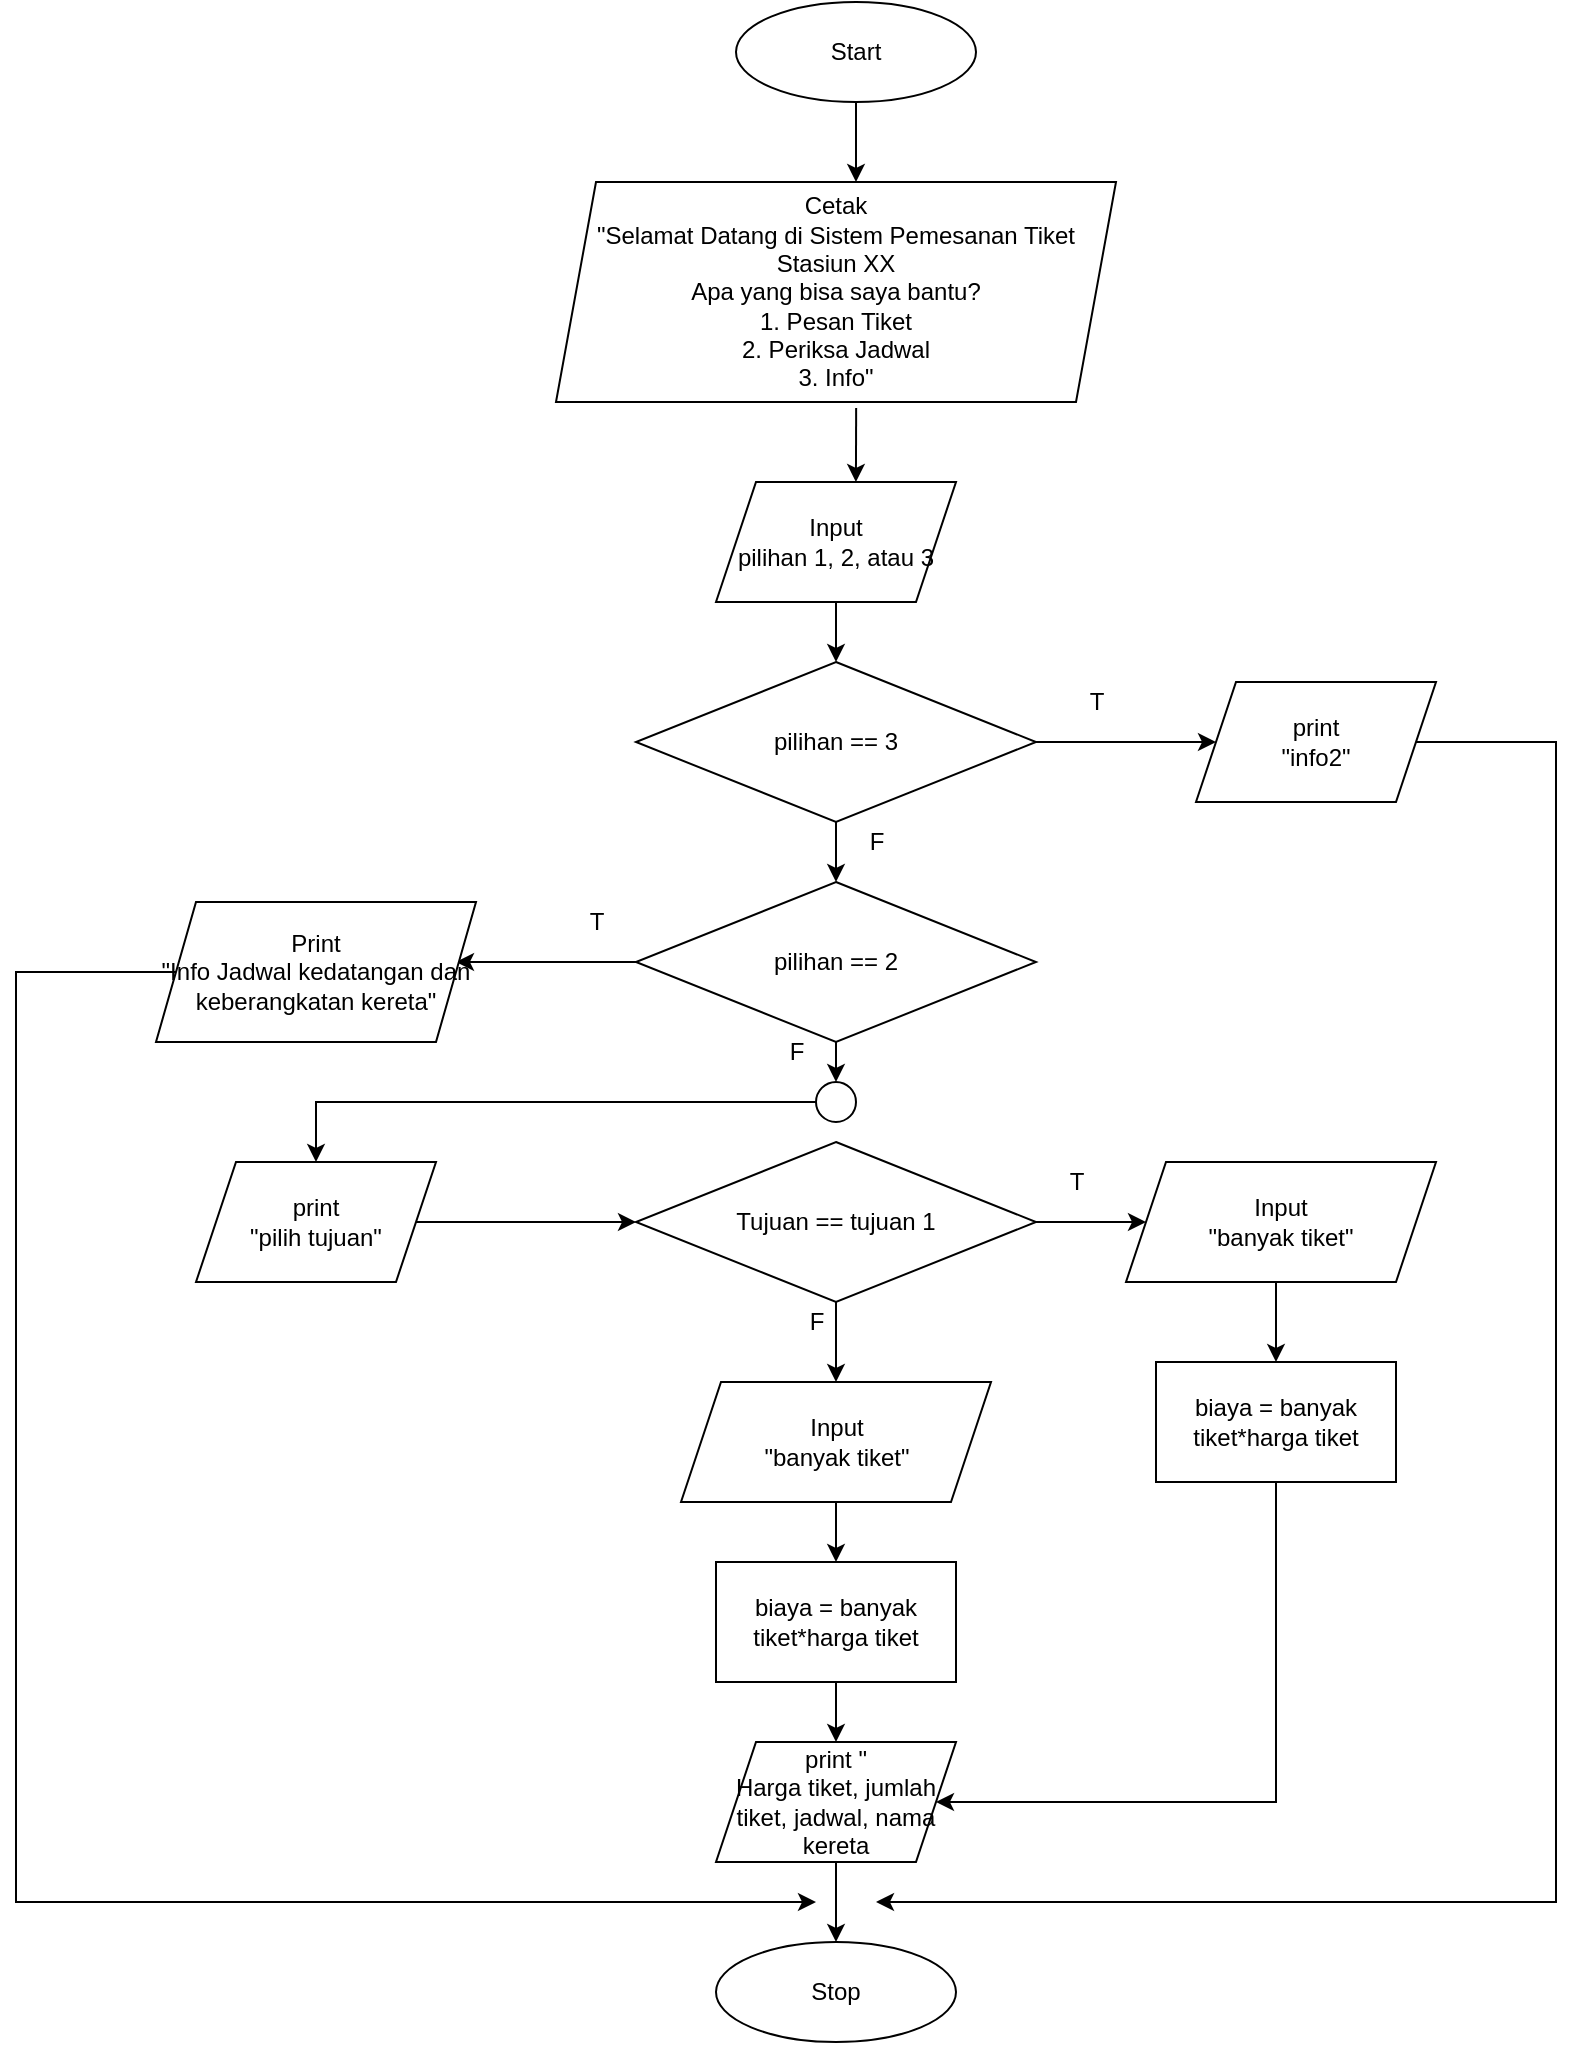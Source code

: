 <mxfile version="20.7.4" type="device"><diagram id="DPjnj-BSzT9DYX3zhP9a" name="Page-1"><mxGraphModel dx="880" dy="484" grid="1" gridSize="10" guides="1" tooltips="1" connect="1" arrows="1" fold="1" page="1" pageScale="1" pageWidth="850" pageHeight="1100" math="0" shadow="0"><root><mxCell id="0"/><mxCell id="1" parent="0"/><mxCell id="_EgawYzlRAURcA7_tV81-2" value="Start" style="ellipse;whiteSpace=wrap;html=1;" vertex="1" parent="1"><mxGeometry x="410" y="30" width="120" height="50" as="geometry"/></mxCell><mxCell id="_EgawYzlRAURcA7_tV81-4" value="" style="endArrow=classic;html=1;rounded=0;exitX=0.5;exitY=1;exitDx=0;exitDy=0;" edge="1" parent="1" source="_EgawYzlRAURcA7_tV81-2"><mxGeometry width="50" height="50" relative="1" as="geometry"><mxPoint x="310" y="180" as="sourcePoint"/><mxPoint x="470" y="120" as="targetPoint"/><Array as="points"><mxPoint x="470" y="100"/></Array></mxGeometry></mxCell><mxCell id="_EgawYzlRAURcA7_tV81-5" value="Cetak&lt;br&gt;&quot;Selamat Datang di Sistem Pemesanan Tiket Stasiun XX&lt;br&gt;Apa yang bisa saya bantu?&lt;br style=&quot;border-color: var(--border-color);&quot;&gt;1. Pesan Tiket&lt;br style=&quot;border-color: var(--border-color);&quot;&gt;2. Periksa Jadwal&lt;br style=&quot;border-color: var(--border-color);&quot;&gt;3. Info&quot;" style="shape=parallelogram;perimeter=parallelogramPerimeter;whiteSpace=wrap;html=1;fixedSize=1;" vertex="1" parent="1"><mxGeometry x="320" y="120" width="280" height="110" as="geometry"/></mxCell><mxCell id="_EgawYzlRAURcA7_tV81-11" value="Input&lt;br&gt;pilihan 1, 2, atau 3" style="shape=parallelogram;perimeter=parallelogramPerimeter;whiteSpace=wrap;html=1;fixedSize=1;" vertex="1" parent="1"><mxGeometry x="400" y="270" width="120" height="60" as="geometry"/></mxCell><mxCell id="_EgawYzlRAURcA7_tV81-12" value="" style="endArrow=classic;html=1;rounded=0;exitX=0.536;exitY=1.027;exitDx=0;exitDy=0;exitPerimeter=0;entryX=0.583;entryY=0;entryDx=0;entryDy=0;entryPerimeter=0;" edge="1" parent="1" source="_EgawYzlRAURcA7_tV81-5" target="_EgawYzlRAURcA7_tV81-11"><mxGeometry width="50" height="50" relative="1" as="geometry"><mxPoint x="400" y="290" as="sourcePoint"/><mxPoint x="350" y="420" as="targetPoint"/><Array as="points"/></mxGeometry></mxCell><mxCell id="_EgawYzlRAURcA7_tV81-13" value="pilihan == 3" style="rhombus;whiteSpace=wrap;html=1;" vertex="1" parent="1"><mxGeometry x="360" y="360" width="200" height="80" as="geometry"/></mxCell><mxCell id="_EgawYzlRAURcA7_tV81-14" value="print&lt;br&gt;&quot;info2&quot;" style="shape=parallelogram;perimeter=parallelogramPerimeter;whiteSpace=wrap;html=1;fixedSize=1;" vertex="1" parent="1"><mxGeometry x="640" y="370" width="120" height="60" as="geometry"/></mxCell><mxCell id="_EgawYzlRAURcA7_tV81-15" value="" style="endArrow=classic;html=1;rounded=0;exitX=1;exitY=0.5;exitDx=0;exitDy=0;entryX=0;entryY=0.5;entryDx=0;entryDy=0;" edge="1" parent="1" source="_EgawYzlRAURcA7_tV81-13" target="_EgawYzlRAURcA7_tV81-14"><mxGeometry width="50" height="50" relative="1" as="geometry"><mxPoint x="400" y="320" as="sourcePoint"/><mxPoint x="450" y="270" as="targetPoint"/><Array as="points"><mxPoint x="600" y="400"/></Array></mxGeometry></mxCell><mxCell id="_EgawYzlRAURcA7_tV81-16" value="pilihan == 2" style="rhombus;whiteSpace=wrap;html=1;" vertex="1" parent="1"><mxGeometry x="360" y="470" width="200" height="80" as="geometry"/></mxCell><mxCell id="_EgawYzlRAURcA7_tV81-17" value="" style="endArrow=classic;html=1;rounded=0;exitX=0.5;exitY=1;exitDx=0;exitDy=0;entryX=0.5;entryY=0;entryDx=0;entryDy=0;" edge="1" parent="1" source="_EgawYzlRAURcA7_tV81-13" target="_EgawYzlRAURcA7_tV81-16"><mxGeometry width="50" height="50" relative="1" as="geometry"><mxPoint x="400" y="360" as="sourcePoint"/><mxPoint x="250" y="490" as="targetPoint"/></mxGeometry></mxCell><mxCell id="_EgawYzlRAURcA7_tV81-18" value="" style="endArrow=classic;html=1;rounded=0;exitX=0;exitY=0.5;exitDx=0;exitDy=0;" edge="1" parent="1" source="_EgawYzlRAURcA7_tV81-16"><mxGeometry width="50" height="50" relative="1" as="geometry"><mxPoint x="400" y="500" as="sourcePoint"/><mxPoint x="270" y="510" as="targetPoint"/><Array as="points"><mxPoint x="330" y="510"/></Array></mxGeometry></mxCell><mxCell id="_EgawYzlRAURcA7_tV81-19" value="T" style="text;html=1;align=center;verticalAlign=middle;resizable=0;points=[];autosize=1;strokeColor=none;fillColor=none;" vertex="1" parent="1"><mxGeometry x="575" y="365" width="30" height="30" as="geometry"/></mxCell><mxCell id="_EgawYzlRAURcA7_tV81-20" value="F" style="text;html=1;align=center;verticalAlign=middle;resizable=0;points=[];autosize=1;strokeColor=none;fillColor=none;" vertex="1" parent="1"><mxGeometry x="465" y="435" width="30" height="30" as="geometry"/></mxCell><mxCell id="_EgawYzlRAURcA7_tV81-21" value="Print&lt;br&gt;&quot;Info Jadwal kedatangan dan keberangkatan kereta&quot;" style="shape=parallelogram;perimeter=parallelogramPerimeter;whiteSpace=wrap;html=1;fixedSize=1;" vertex="1" parent="1"><mxGeometry x="120" y="480" width="160" height="70" as="geometry"/></mxCell><mxCell id="_EgawYzlRAURcA7_tV81-22" value="" style="endArrow=classic;html=1;rounded=0;exitX=0.5;exitY=1;exitDx=0;exitDy=0;" edge="1" parent="1" source="_EgawYzlRAURcA7_tV81-16"><mxGeometry width="50" height="50" relative="1" as="geometry"><mxPoint x="400" y="480" as="sourcePoint"/><mxPoint x="460" y="570" as="targetPoint"/></mxGeometry></mxCell><mxCell id="_EgawYzlRAURcA7_tV81-23" value="T" style="text;html=1;align=center;verticalAlign=middle;resizable=0;points=[];autosize=1;strokeColor=none;fillColor=none;" vertex="1" parent="1"><mxGeometry x="325" y="475" width="30" height="30" as="geometry"/></mxCell><mxCell id="_EgawYzlRAURcA7_tV81-24" value="F" style="text;html=1;align=center;verticalAlign=middle;resizable=0;points=[];autosize=1;strokeColor=none;fillColor=none;" vertex="1" parent="1"><mxGeometry x="425" y="540" width="30" height="30" as="geometry"/></mxCell><mxCell id="_EgawYzlRAURcA7_tV81-28" value="" style="endArrow=classic;html=1;rounded=0;exitX=0.5;exitY=1;exitDx=0;exitDy=0;entryX=0.5;entryY=0;entryDx=0;entryDy=0;" edge="1" parent="1" source="_EgawYzlRAURcA7_tV81-11" target="_EgawYzlRAURcA7_tV81-13"><mxGeometry width="50" height="50" relative="1" as="geometry"><mxPoint x="400" y="450" as="sourcePoint"/><mxPoint x="450" y="400" as="targetPoint"/></mxGeometry></mxCell><mxCell id="_EgawYzlRAURcA7_tV81-29" value="Tujuan == tujuan 1" style="rhombus;whiteSpace=wrap;html=1;" vertex="1" parent="1"><mxGeometry x="360" y="600" width="200" height="80" as="geometry"/></mxCell><mxCell id="_EgawYzlRAURcA7_tV81-30" value="Input&lt;br&gt;&quot;banyak tiket&quot;" style="shape=parallelogram;perimeter=parallelogramPerimeter;whiteSpace=wrap;html=1;fixedSize=1;" vertex="1" parent="1"><mxGeometry x="605" y="610" width="155" height="60" as="geometry"/></mxCell><mxCell id="_EgawYzlRAURcA7_tV81-31" value="" style="endArrow=classic;html=1;rounded=0;exitX=1;exitY=0.5;exitDx=0;exitDy=0;" edge="1" parent="1" source="_EgawYzlRAURcA7_tV81-29" target="_EgawYzlRAURcA7_tV81-30"><mxGeometry width="50" height="50" relative="1" as="geometry"><mxPoint x="400" y="620" as="sourcePoint"/><mxPoint x="450" y="570" as="targetPoint"/><Array as="points"><mxPoint x="580" y="640"/></Array></mxGeometry></mxCell><mxCell id="_EgawYzlRAURcA7_tV81-32" value="" style="endArrow=classic;html=1;rounded=0;" edge="1" parent="1"><mxGeometry width="50" height="50" relative="1" as="geometry"><mxPoint x="680" y="670" as="sourcePoint"/><mxPoint x="680" y="710" as="targetPoint"/><Array as="points"><mxPoint x="680" y="700"/></Array></mxGeometry></mxCell><mxCell id="_EgawYzlRAURcA7_tV81-34" value="biaya = banyak tiket*harga tiket" style="rounded=0;whiteSpace=wrap;html=1;" vertex="1" parent="1"><mxGeometry x="620" y="710" width="120" height="60" as="geometry"/></mxCell><mxCell id="_EgawYzlRAURcA7_tV81-35" value="" style="endArrow=classic;html=1;rounded=0;exitX=0.5;exitY=1;exitDx=0;exitDy=0;" edge="1" parent="1" source="_EgawYzlRAURcA7_tV81-29"><mxGeometry width="50" height="50" relative="1" as="geometry"><mxPoint x="400" y="770" as="sourcePoint"/><mxPoint x="460" y="720" as="targetPoint"/></mxGeometry></mxCell><mxCell id="_EgawYzlRAURcA7_tV81-37" value="Input&lt;br&gt;&quot;banyak tiket&quot;" style="shape=parallelogram;perimeter=parallelogramPerimeter;whiteSpace=wrap;html=1;fixedSize=1;" vertex="1" parent="1"><mxGeometry x="382.5" y="720" width="155" height="60" as="geometry"/></mxCell><mxCell id="_EgawYzlRAURcA7_tV81-39" value="biaya = banyak tiket*harga tiket" style="rounded=0;whiteSpace=wrap;html=1;" vertex="1" parent="1"><mxGeometry x="400" y="810" width="120" height="60" as="geometry"/></mxCell><mxCell id="_EgawYzlRAURcA7_tV81-40" value="" style="endArrow=classic;html=1;rounded=0;exitX=0.5;exitY=1;exitDx=0;exitDy=0;" edge="1" parent="1" source="_EgawYzlRAURcA7_tV81-37"><mxGeometry width="50" height="50" relative="1" as="geometry"><mxPoint x="400" y="810" as="sourcePoint"/><mxPoint x="460" y="810" as="targetPoint"/></mxGeometry></mxCell><mxCell id="_EgawYzlRAURcA7_tV81-43" value="print &quot;&lt;br&gt;Harga tiket, jumlah tiket, jadwal, nama kereta" style="shape=parallelogram;perimeter=parallelogramPerimeter;whiteSpace=wrap;html=1;fixedSize=1;" vertex="1" parent="1"><mxGeometry x="400" y="900" width="120" height="60" as="geometry"/></mxCell><mxCell id="_EgawYzlRAURcA7_tV81-46" value="" style="endArrow=classic;html=1;rounded=0;exitX=0.5;exitY=1;exitDx=0;exitDy=0;" edge="1" parent="1" source="_EgawYzlRAURcA7_tV81-39"><mxGeometry width="50" height="50" relative="1" as="geometry"><mxPoint x="400" y="810" as="sourcePoint"/><mxPoint x="460" y="900" as="targetPoint"/></mxGeometry></mxCell><mxCell id="_EgawYzlRAURcA7_tV81-48" value="" style="endArrow=classic;html=1;rounded=0;exitX=0.5;exitY=1;exitDx=0;exitDy=0;entryX=1;entryY=0.5;entryDx=0;entryDy=0;" edge="1" parent="1" source="_EgawYzlRAURcA7_tV81-34" target="_EgawYzlRAURcA7_tV81-43"><mxGeometry width="50" height="50" relative="1" as="geometry"><mxPoint x="400" y="810" as="sourcePoint"/><mxPoint x="679.96" y="800" as="targetPoint"/><Array as="points"><mxPoint x="680" y="930"/></Array></mxGeometry></mxCell><mxCell id="_EgawYzlRAURcA7_tV81-49" value="" style="endArrow=classic;html=1;rounded=0;exitX=0.5;exitY=1;exitDx=0;exitDy=0;" edge="1" parent="1" source="_EgawYzlRAURcA7_tV81-43"><mxGeometry width="50" height="50" relative="1" as="geometry"><mxPoint x="400" y="1060" as="sourcePoint"/><mxPoint x="460" y="1000" as="targetPoint"/></mxGeometry></mxCell><mxCell id="_EgawYzlRAURcA7_tV81-50" value="Stop" style="ellipse;whiteSpace=wrap;html=1;" vertex="1" parent="1"><mxGeometry x="400" y="1000" width="120" height="50" as="geometry"/></mxCell><mxCell id="_EgawYzlRAURcA7_tV81-51" value="" style="ellipse;whiteSpace=wrap;html=1;aspect=fixed;" vertex="1" parent="1"><mxGeometry x="450" y="570" width="20" height="20" as="geometry"/></mxCell><mxCell id="_EgawYzlRAURcA7_tV81-52" value="" style="endArrow=classic;html=1;rounded=0;exitX=0;exitY=0.5;exitDx=0;exitDy=0;" edge="1" parent="1" source="_EgawYzlRAURcA7_tV81-51"><mxGeometry width="50" height="50" relative="1" as="geometry"><mxPoint x="400" y="780" as="sourcePoint"/><mxPoint x="200" y="610" as="targetPoint"/><Array as="points"><mxPoint x="200" y="580"/></Array></mxGeometry></mxCell><mxCell id="_EgawYzlRAURcA7_tV81-54" value="print&lt;br&gt;&quot;pilih tujuan&quot;" style="shape=parallelogram;perimeter=parallelogramPerimeter;whiteSpace=wrap;html=1;fixedSize=1;" vertex="1" parent="1"><mxGeometry x="140" y="610" width="120" height="60" as="geometry"/></mxCell><mxCell id="_EgawYzlRAURcA7_tV81-55" value="" style="endArrow=classic;html=1;rounded=0;exitX=1;exitY=0.5;exitDx=0;exitDy=0;entryX=0;entryY=0.5;entryDx=0;entryDy=0;" edge="1" parent="1" source="_EgawYzlRAURcA7_tV81-54" target="_EgawYzlRAURcA7_tV81-29"><mxGeometry width="50" height="50" relative="1" as="geometry"><mxPoint x="400" y="580" as="sourcePoint"/><mxPoint x="450" y="530" as="targetPoint"/></mxGeometry></mxCell><mxCell id="_EgawYzlRAURcA7_tV81-56" value="T" style="text;html=1;align=center;verticalAlign=middle;resizable=0;points=[];autosize=1;strokeColor=none;fillColor=none;" vertex="1" parent="1"><mxGeometry x="565" y="605" width="30" height="30" as="geometry"/></mxCell><mxCell id="_EgawYzlRAURcA7_tV81-57" value="F" style="text;html=1;align=center;verticalAlign=middle;resizable=0;points=[];autosize=1;strokeColor=none;fillColor=none;" vertex="1" parent="1"><mxGeometry x="435" y="675" width="30" height="30" as="geometry"/></mxCell><mxCell id="_EgawYzlRAURcA7_tV81-58" value="" style="endArrow=classic;html=1;rounded=0;exitX=0;exitY=0.5;exitDx=0;exitDy=0;" edge="1" parent="1" source="_EgawYzlRAURcA7_tV81-21"><mxGeometry width="50" height="50" relative="1" as="geometry"><mxPoint x="400" y="580" as="sourcePoint"/><mxPoint x="450" y="980" as="targetPoint"/><Array as="points"><mxPoint x="50" y="515"/><mxPoint x="50" y="980"/></Array></mxGeometry></mxCell><mxCell id="_EgawYzlRAURcA7_tV81-59" value="" style="endArrow=classic;html=1;rounded=0;exitX=1;exitY=0.5;exitDx=0;exitDy=0;" edge="1" parent="1" source="_EgawYzlRAURcA7_tV81-14"><mxGeometry width="50" height="50" relative="1" as="geometry"><mxPoint x="400" y="600" as="sourcePoint"/><mxPoint x="480" y="980" as="targetPoint"/><Array as="points"><mxPoint x="820" y="400"/><mxPoint x="820" y="980"/></Array></mxGeometry></mxCell></root></mxGraphModel></diagram></mxfile>